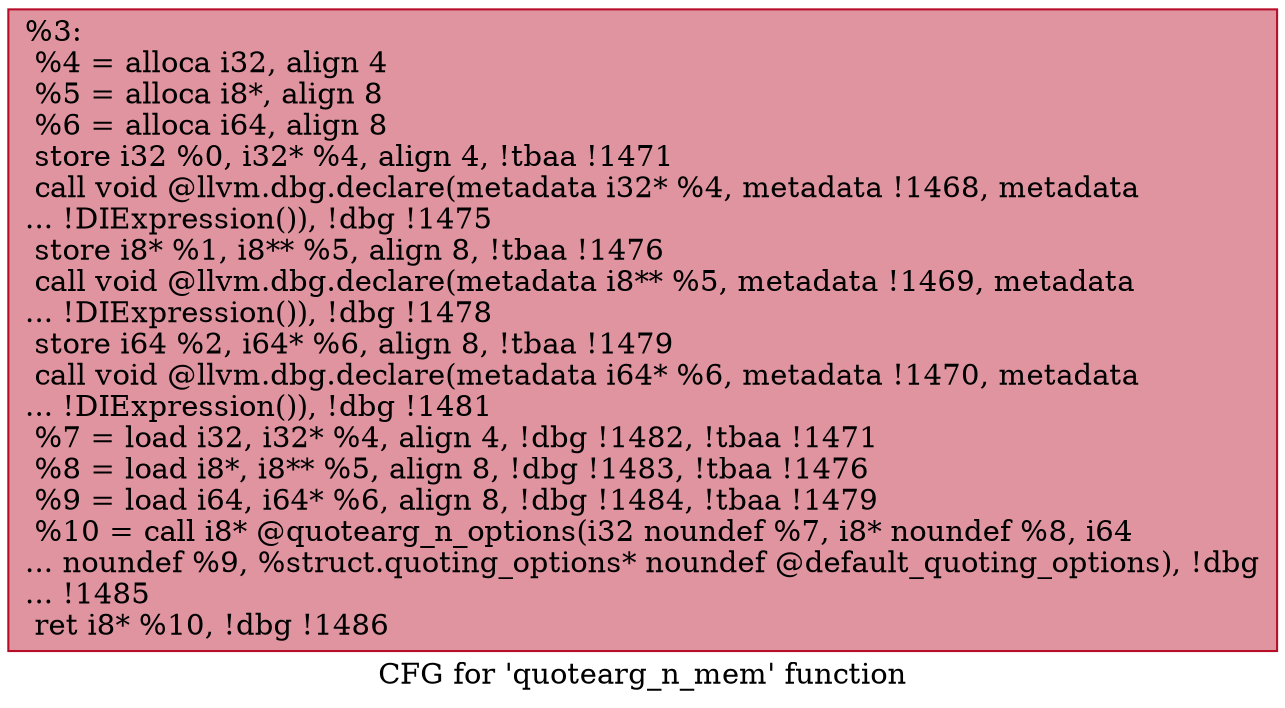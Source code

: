 digraph "CFG for 'quotearg_n_mem' function" {
	label="CFG for 'quotearg_n_mem' function";

	Node0x10fb130 [shape=record,color="#b70d28ff", style=filled, fillcolor="#b70d2870",label="{%3:\l  %4 = alloca i32, align 4\l  %5 = alloca i8*, align 8\l  %6 = alloca i64, align 8\l  store i32 %0, i32* %4, align 4, !tbaa !1471\l  call void @llvm.dbg.declare(metadata i32* %4, metadata !1468, metadata\l... !DIExpression()), !dbg !1475\l  store i8* %1, i8** %5, align 8, !tbaa !1476\l  call void @llvm.dbg.declare(metadata i8** %5, metadata !1469, metadata\l... !DIExpression()), !dbg !1478\l  store i64 %2, i64* %6, align 8, !tbaa !1479\l  call void @llvm.dbg.declare(metadata i64* %6, metadata !1470, metadata\l... !DIExpression()), !dbg !1481\l  %7 = load i32, i32* %4, align 4, !dbg !1482, !tbaa !1471\l  %8 = load i8*, i8** %5, align 8, !dbg !1483, !tbaa !1476\l  %9 = load i64, i64* %6, align 8, !dbg !1484, !tbaa !1479\l  %10 = call i8* @quotearg_n_options(i32 noundef %7, i8* noundef %8, i64\l... noundef %9, %struct.quoting_options* noundef @default_quoting_options), !dbg\l... !1485\l  ret i8* %10, !dbg !1486\l}"];
}
